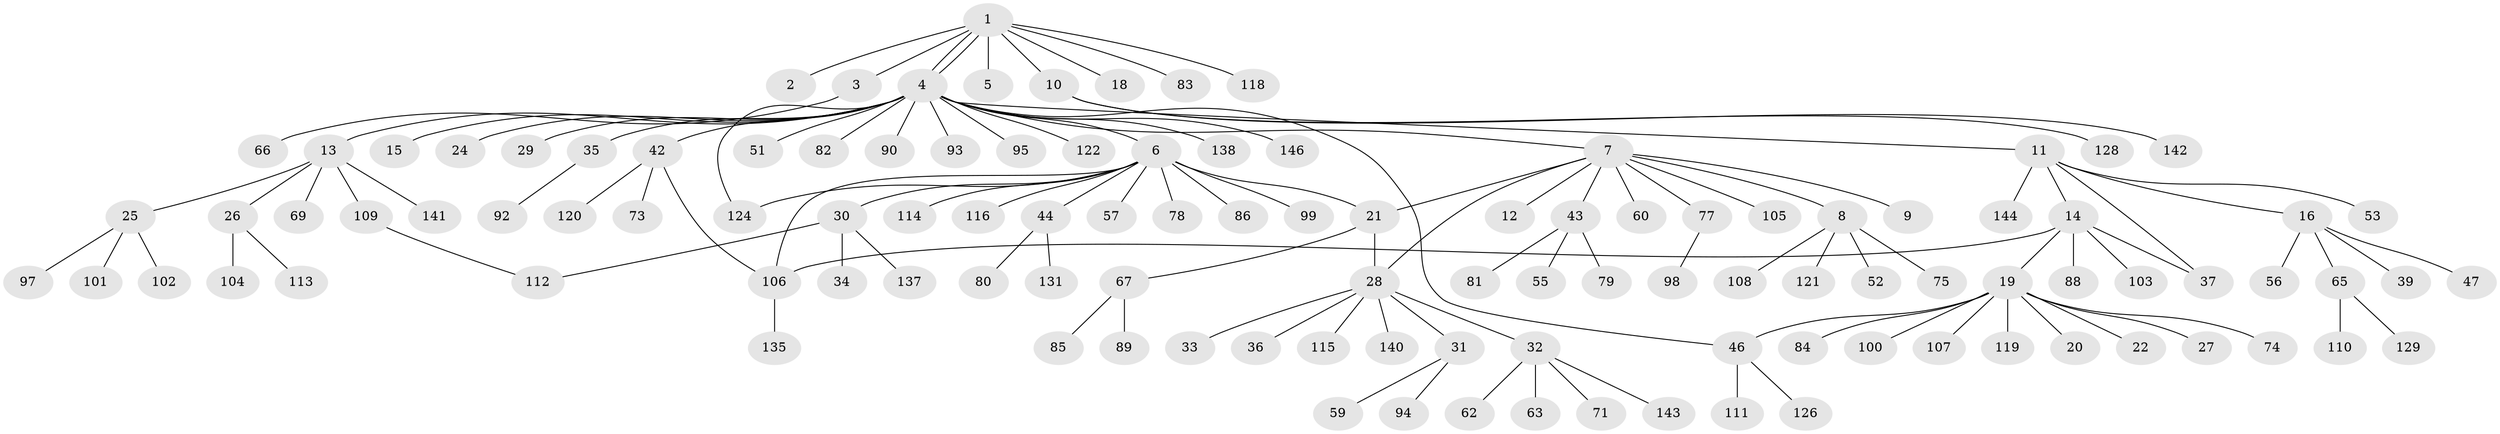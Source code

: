// original degree distribution, {10: 0.02054794520547945, 1: 0.6712328767123288, 2: 0.1232876712328767, 21: 0.00684931506849315, 11: 0.00684931506849315, 5: 0.03424657534246575, 3: 0.0547945205479452, 7: 0.0136986301369863, 4: 0.04794520547945205, 6: 0.0136986301369863, 9: 0.00684931506849315}
// Generated by graph-tools (version 1.1) at 2025/41/03/06/25 10:41:46]
// undirected, 115 vertices, 123 edges
graph export_dot {
graph [start="1"]
  node [color=gray90,style=filled];
  1 [super="+45"];
  2;
  3;
  4 [super="+133"];
  5;
  6 [super="+76"];
  7 [super="+117"];
  8 [super="+72"];
  9;
  10 [super="+127"];
  11 [super="+145"];
  12 [super="+17"];
  13 [super="+41"];
  14 [super="+40"];
  15 [super="+123"];
  16 [super="+50"];
  18;
  19 [super="+49"];
  20 [super="+23"];
  21 [super="+139"];
  22;
  24;
  25 [super="+70"];
  26 [super="+38"];
  27;
  28 [super="+54"];
  29;
  30 [super="+96"];
  31 [super="+58"];
  32 [super="+48"];
  33;
  34;
  35;
  36;
  37 [super="+134"];
  39;
  42 [super="+68"];
  43;
  44 [super="+64"];
  46 [super="+91"];
  47;
  51;
  52;
  53;
  55;
  56 [super="+61"];
  57;
  59;
  60;
  62;
  63;
  65;
  66 [super="+132"];
  67 [super="+87"];
  69;
  71;
  73;
  74;
  75;
  77;
  78;
  79;
  80;
  81;
  82;
  83;
  84;
  85 [super="+125"];
  86;
  88;
  89;
  90;
  92;
  93;
  94;
  95;
  97;
  98;
  99;
  100;
  101;
  102;
  103;
  104;
  105;
  106;
  107;
  108 [super="+130"];
  109;
  110;
  111;
  112 [super="+136"];
  113;
  114;
  115;
  116;
  118;
  119;
  120;
  121;
  122;
  124;
  126;
  128;
  129;
  131;
  135;
  137;
  138;
  140;
  141;
  142;
  143;
  144;
  146;
  1 -- 2;
  1 -- 3;
  1 -- 4;
  1 -- 4;
  1 -- 5;
  1 -- 10;
  1 -- 18;
  1 -- 83;
  1 -- 118;
  3 -- 66;
  4 -- 6;
  4 -- 7;
  4 -- 11;
  4 -- 13;
  4 -- 15;
  4 -- 24;
  4 -- 29;
  4 -- 35;
  4 -- 42;
  4 -- 46;
  4 -- 51;
  4 -- 82;
  4 -- 90;
  4 -- 93;
  4 -- 95;
  4 -- 122;
  4 -- 124;
  4 -- 146;
  4 -- 138;
  6 -- 30;
  6 -- 44;
  6 -- 57;
  6 -- 78;
  6 -- 86;
  6 -- 99;
  6 -- 106;
  6 -- 124;
  6 -- 114;
  6 -- 116;
  6 -- 21;
  7 -- 8;
  7 -- 9;
  7 -- 12;
  7 -- 21;
  7 -- 28;
  7 -- 43;
  7 -- 60;
  7 -- 77;
  7 -- 105;
  8 -- 52;
  8 -- 75;
  8 -- 121;
  8 -- 108;
  10 -- 128;
  10 -- 142;
  11 -- 14;
  11 -- 16;
  11 -- 37;
  11 -- 53;
  11 -- 144;
  13 -- 25;
  13 -- 26;
  13 -- 69;
  13 -- 109;
  13 -- 141;
  14 -- 19;
  14 -- 37;
  14 -- 88;
  14 -- 106;
  14 -- 103;
  16 -- 39;
  16 -- 47;
  16 -- 56;
  16 -- 65;
  19 -- 20;
  19 -- 22;
  19 -- 27;
  19 -- 74;
  19 -- 84;
  19 -- 100;
  19 -- 107;
  19 -- 119;
  19 -- 46;
  21 -- 28;
  21 -- 67;
  25 -- 97;
  25 -- 101;
  25 -- 102;
  26 -- 104;
  26 -- 113;
  28 -- 31;
  28 -- 32;
  28 -- 33;
  28 -- 36;
  28 -- 115;
  28 -- 140;
  30 -- 34;
  30 -- 112;
  30 -- 137;
  31 -- 59;
  31 -- 94;
  32 -- 62;
  32 -- 63;
  32 -- 71;
  32 -- 143;
  35 -- 92;
  42 -- 73;
  42 -- 106;
  42 -- 120;
  43 -- 55;
  43 -- 79;
  43 -- 81;
  44 -- 131;
  44 -- 80;
  46 -- 111;
  46 -- 126;
  65 -- 110;
  65 -- 129;
  67 -- 85;
  67 -- 89;
  77 -- 98;
  106 -- 135;
  109 -- 112;
}
